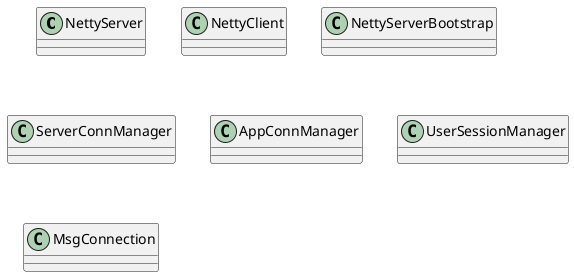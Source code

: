 @startuml
'https://plantuml.com/class-diagram

class NettyServer {

}
class NettyClient
class NettyServerBootstrap
class ServerConnManager
class AppConnManager
class UserSessionManager
class MsgConnection
@enduml